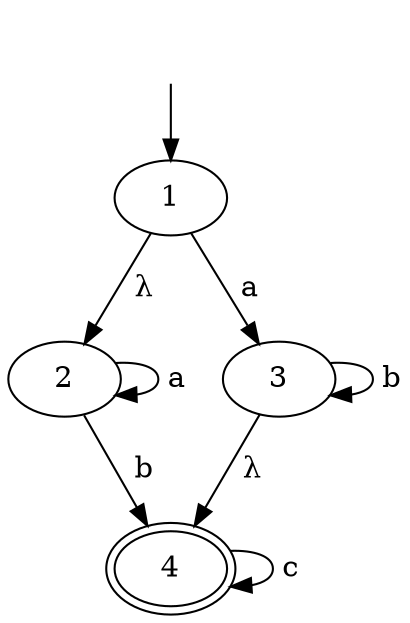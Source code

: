 digraph "AFER" {
    _nil0 [style="invis"]
    _nil0 -> 1 [label=""]
    1 -> 2 [label=" λ"]
    1 -> 3 [label=" a"]
    2 -> 2 [label=" a"]
    2 -> 4 [label=" b"]
    3 -> 3 [label=" b"]
    3 -> 4 [label=" λ"]
    4 -> 4 [label=" c"]
    4 [peripheries=2]
}
